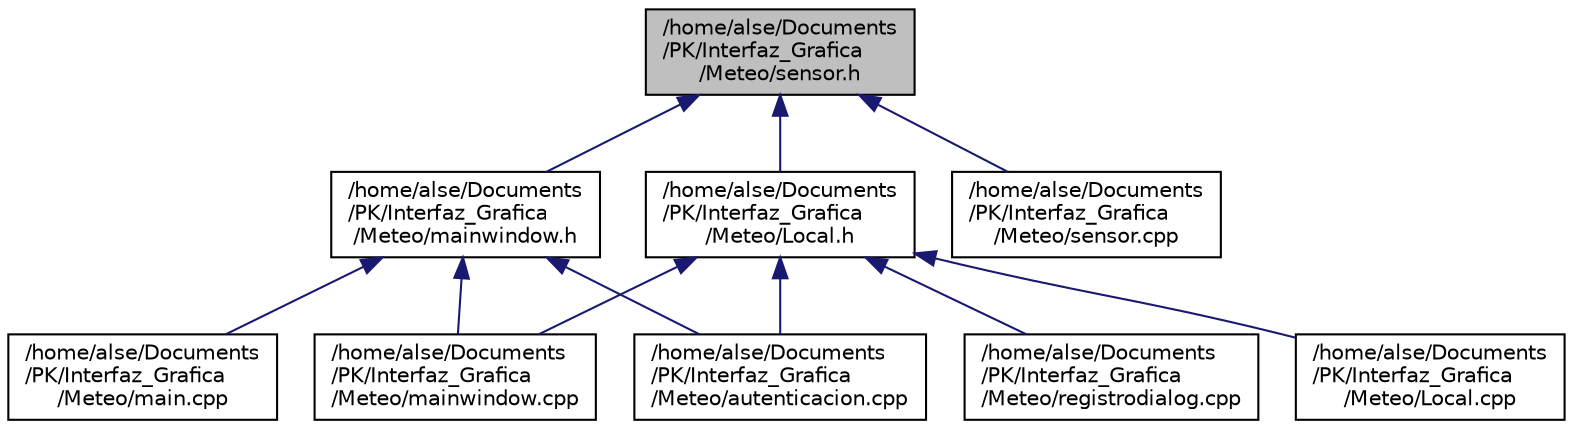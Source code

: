 digraph "/home/alse/Documents/PK/Interfaz_Grafica/Meteo/sensor.h"
{
  edge [fontname="Helvetica",fontsize="10",labelfontname="Helvetica",labelfontsize="10"];
  node [fontname="Helvetica",fontsize="10",shape=record];
  Node5 [label="/home/alse/Documents\l/PK/Interfaz_Grafica\l/Meteo/sensor.h",height=0.2,width=0.4,color="black", fillcolor="grey75", style="filled", fontcolor="black"];
  Node5 -> Node6 [dir="back",color="midnightblue",fontsize="10",style="solid",fontname="Helvetica"];
  Node6 [label="/home/alse/Documents\l/PK/Interfaz_Grafica\l/Meteo/Local.h",height=0.2,width=0.4,color="black", fillcolor="white", style="filled",URL="$_local_8h.html"];
  Node6 -> Node7 [dir="back",color="midnightblue",fontsize="10",style="solid",fontname="Helvetica"];
  Node7 [label="/home/alse/Documents\l/PK/Interfaz_Grafica\l/Meteo/autenticacion.cpp",height=0.2,width=0.4,color="black", fillcolor="white", style="filled",URL="$autenticacion_8cpp.html"];
  Node6 -> Node8 [dir="back",color="midnightblue",fontsize="10",style="solid",fontname="Helvetica"];
  Node8 [label="/home/alse/Documents\l/PK/Interfaz_Grafica\l/Meteo/Local.cpp",height=0.2,width=0.4,color="black", fillcolor="white", style="filled",URL="$_local_8cpp.html"];
  Node6 -> Node9 [dir="back",color="midnightblue",fontsize="10",style="solid",fontname="Helvetica"];
  Node9 [label="/home/alse/Documents\l/PK/Interfaz_Grafica\l/Meteo/mainwindow.cpp",height=0.2,width=0.4,color="black", fillcolor="white", style="filled",URL="$mainwindow_8cpp.html"];
  Node6 -> Node10 [dir="back",color="midnightblue",fontsize="10",style="solid",fontname="Helvetica"];
  Node10 [label="/home/alse/Documents\l/PK/Interfaz_Grafica\l/Meteo/registrodialog.cpp",height=0.2,width=0.4,color="black", fillcolor="white", style="filled",URL="$registrodialog_8cpp.html"];
  Node5 -> Node11 [dir="back",color="midnightblue",fontsize="10",style="solid",fontname="Helvetica"];
  Node11 [label="/home/alse/Documents\l/PK/Interfaz_Grafica\l/Meteo/mainwindow.h",height=0.2,width=0.4,color="black", fillcolor="white", style="filled",URL="$mainwindow_8h.html"];
  Node11 -> Node7 [dir="back",color="midnightblue",fontsize="10",style="solid",fontname="Helvetica"];
  Node11 -> Node12 [dir="back",color="midnightblue",fontsize="10",style="solid",fontname="Helvetica"];
  Node12 [label="/home/alse/Documents\l/PK/Interfaz_Grafica\l/Meteo/main.cpp",height=0.2,width=0.4,color="black", fillcolor="white", style="filled",URL="$main_8cpp.html"];
  Node11 -> Node9 [dir="back",color="midnightblue",fontsize="10",style="solid",fontname="Helvetica"];
  Node5 -> Node13 [dir="back",color="midnightblue",fontsize="10",style="solid",fontname="Helvetica"];
  Node13 [label="/home/alse/Documents\l/PK/Interfaz_Grafica\l/Meteo/sensor.cpp",height=0.2,width=0.4,color="black", fillcolor="white", style="filled",URL="$sensor_8cpp.html"];
}
